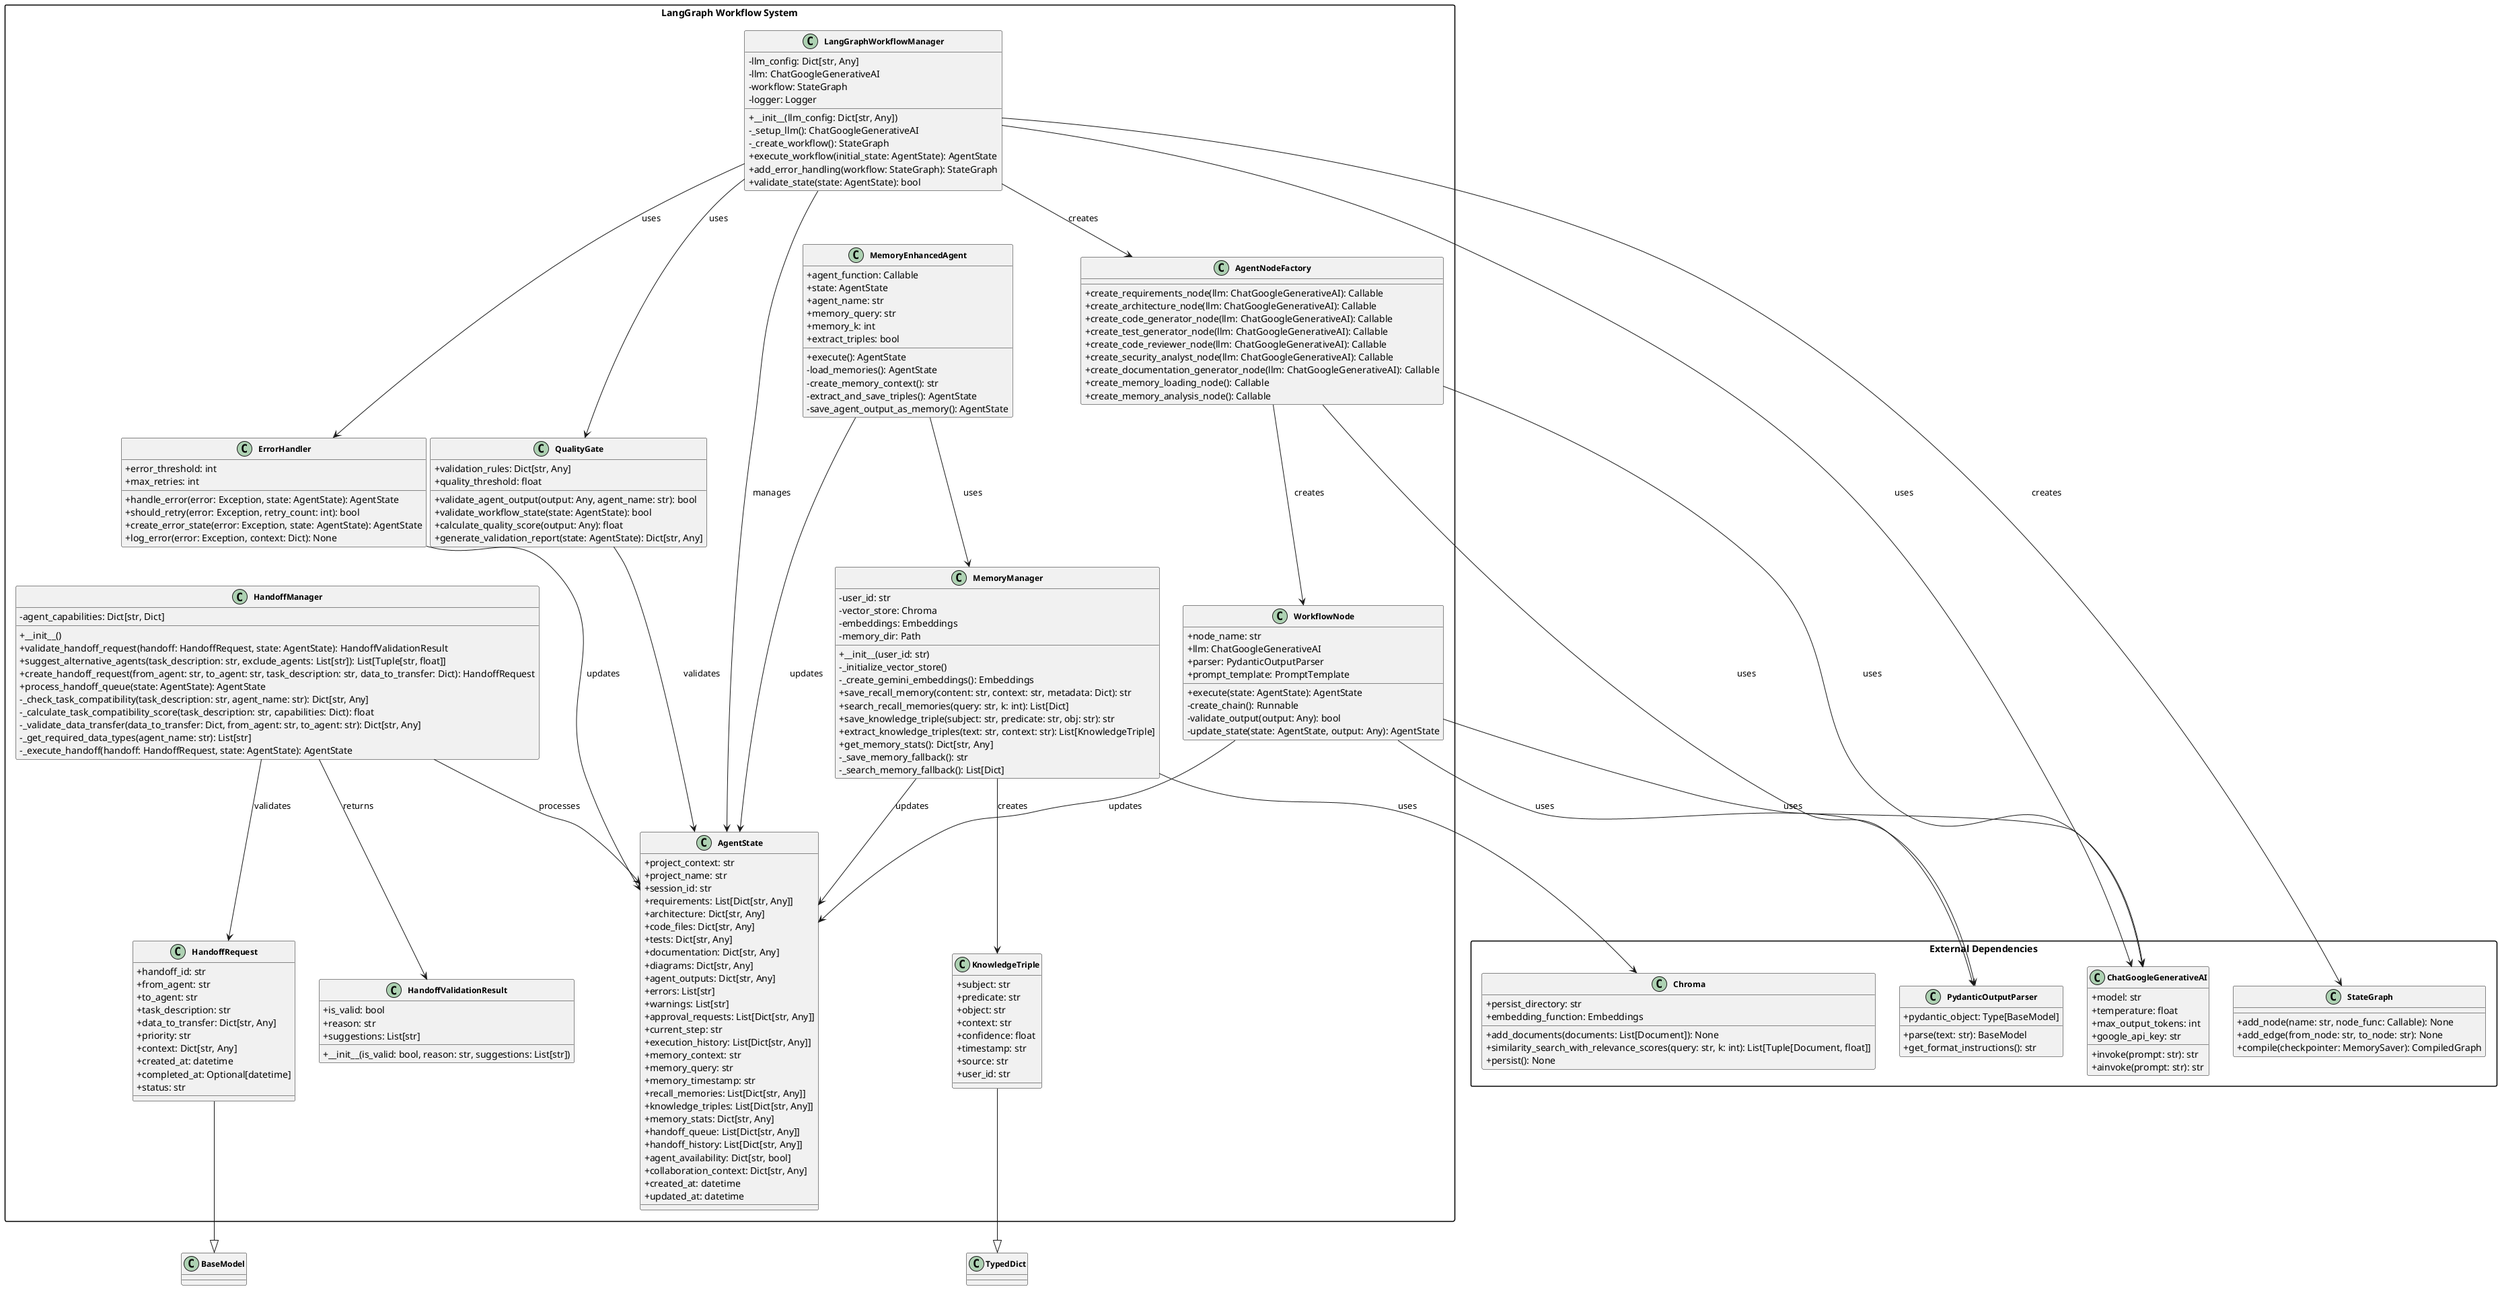 @startuml LangGraph Workflow System - Class Diagram

skinparam classAttributeIconSize 0
skinparam classFontSize 12
skinparam classFontStyle bold
skinparam packageStyle rectangle

package "LangGraph Workflow System" {
    
    class LangGraphWorkflowManager {
        - llm_config: Dict[str, Any]
        - llm: ChatGoogleGenerativeAI
        - workflow: StateGraph
        - logger: Logger
        
        + __init__(llm_config: Dict[str, Any])
        - _setup_llm(): ChatGoogleGenerativeAI
        - _create_workflow(): StateGraph
        + execute_workflow(initial_state: AgentState): AgentState
        + add_error_handling(workflow: StateGraph): StateGraph
        + validate_state(state: AgentState): bool
    }
    
    class AgentState {
        + project_context: str
        + project_name: str
        + session_id: str
        + requirements: List[Dict[str, Any]]
        + architecture: Dict[str, Any]
        + code_files: Dict[str, Any]
        + tests: Dict[str, Any]
        + documentation: Dict[str, Any]
        + diagrams: Dict[str, Any]
        + agent_outputs: Dict[str, Any]
        + errors: List[str]
        + warnings: List[str]
        + approval_requests: List[Dict[str, Any]]
        + current_step: str
        + execution_history: List[Dict[str, Any]]
        + memory_context: str
        + memory_query: str
        + memory_timestamp: str
        + recall_memories: List[Dict[str, Any]]
        + knowledge_triples: List[Dict[str, Any]]
        + memory_stats: Dict[str, Any]
        + handoff_queue: List[Dict[str, Any]]
        + handoff_history: List[Dict[str, Any]]
        + agent_availability: Dict[str, bool]
        + collaboration_context: Dict[str, Any]
        + created_at: datetime
        + updated_at: datetime
    }
    
    class MemoryManager {
        - user_id: str
        - vector_store: Chroma
        - embeddings: Embeddings
        - memory_dir: Path
        
        + __init__(user_id: str)
        - _initialize_vector_store()
        - _create_gemini_embeddings(): Embeddings
        + save_recall_memory(content: str, context: str, metadata: Dict): str
        + search_recall_memories(query: str, k: int): List[Dict]
        + save_knowledge_triple(subject: str, predicate: str, obj: str): str
        + extract_knowledge_triples(text: str, context: str): List[KnowledgeTriple]
        + get_memory_stats(): Dict[str, Any]
        - _save_memory_fallback(): str
        - _search_memory_fallback(): List[Dict]
    }
    
    class HandoffManager {
        - agent_capabilities: Dict[str, Dict]
        
        + __init__()
        + validate_handoff_request(handoff: HandoffRequest, state: AgentState): HandoffValidationResult
        + suggest_alternative_agents(task_description: str, exclude_agents: List[str]): List[Tuple[str, float]]
        + create_handoff_request(from_agent: str, to_agent: str, task_description: str, data_to_transfer: Dict): HandoffRequest
        + process_handoff_queue(state: AgentState): AgentState
        - _check_task_compatibility(task_description: str, agent_name: str): Dict[str, Any]
        - _calculate_task_compatibility_score(task_description: str, capabilities: Dict): float
        - _validate_data_transfer(data_to_transfer: Dict, from_agent: str, to_agent: str): Dict[str, Any]
        - _get_required_data_types(agent_name: str): List[str]
        - _execute_handoff(handoff: HandoffRequest, state: AgentState): AgentState
    }
    
    class HandoffRequest {
        + handoff_id: str
        + from_agent: str
        + to_agent: str
        + task_description: str
        + data_to_transfer: Dict[str, Any]
        + priority: str
        + context: Dict[str, Any]
        + created_at: datetime
        + completed_at: Optional[datetime]
        + status: str
    }
    
    class HandoffValidationResult {
        + is_valid: bool
        + reason: str
        + suggestions: List[str]
        
        + __init__(is_valid: bool, reason: str, suggestions: List[str])
    }
    
    class KnowledgeTriple {
        + subject: str
        + predicate: str
        + object: str
        + context: str
        + confidence: float
        + timestamp: str
        + source: str
        + user_id: str
    }
    
    class MemoryEnhancedAgent {
        + agent_function: Callable
        + state: AgentState
        + agent_name: str
        + memory_query: str
        + memory_k: int
        + extract_triples: bool
        
        + execute(): AgentState
        - load_memories(): AgentState
        - create_memory_context(): str
        - extract_and_save_triples(): AgentState
        - save_agent_output_as_memory(): AgentState
    }
    
    class AgentNodeFactory {
        + create_requirements_node(llm: ChatGoogleGenerativeAI): Callable
        + create_architecture_node(llm: ChatGoogleGenerativeAI): Callable
        + create_code_generator_node(llm: ChatGoogleGenerativeAI): Callable
        + create_test_generator_node(llm: ChatGoogleGenerativeAI): Callable
        + create_code_reviewer_node(llm: ChatGoogleGenerativeAI): Callable
        + create_security_analyst_node(llm: ChatGoogleGenerativeAI): Callable
        + create_documentation_generator_node(llm: ChatGoogleGenerativeAI): Callable
        + create_memory_loading_node(): Callable
        + create_memory_analysis_node(): Callable
    }
    
    class WorkflowNode {
        + node_name: str
        + llm: ChatGoogleGenerativeAI
        + parser: PydanticOutputParser
        + prompt_template: PromptTemplate
        
        + execute(state: AgentState): AgentState
        - create_chain(): Runnable
        - validate_output(output: Any): bool
        - update_state(state: AgentState, output: Any): AgentState
    }
    
    class ErrorHandler {
        + error_threshold: int
        + max_retries: int
        
        + handle_error(error: Exception, state: AgentState): AgentState
        + should_retry(error: Exception, retry_count: int): bool
        + create_error_state(error: Exception, state: AgentState): AgentState
        + log_error(error: Exception, context: Dict): None
    }
    
    class QualityGate {
        + validation_rules: Dict[str, Any]
        + quality_threshold: float
        
        + validate_agent_output(output: Any, agent_name: str): bool
        + validate_workflow_state(state: AgentState): bool
        + calculate_quality_score(output: Any): float
        + generate_validation_report(state: AgentState): Dict[str, Any]
    }
}

package "External Dependencies" {
    class StateGraph {
        + add_node(name: str, node_func: Callable): None
        + add_edge(from_node: str, to_node: str): None
        + compile(checkpointer: MemorySaver): CompiledGraph
    }
    
    class ChatGoogleGenerativeAI {
        + model: str
        + temperature: float
        + max_output_tokens: int
        + google_api_key: str
        
        + invoke(prompt: str): str
        + ainvoke(prompt: str): str
    }
    
    class Chroma {
        + persist_directory: str
        + embedding_function: Embeddings
        
        + add_documents(documents: List[Document]): None
        + similarity_search_with_relevance_scores(query: str, k: int): List[Tuple[Document, float]]
        + persist(): None
    }
    
    class PydanticOutputParser {
        + pydantic_object: Type[BaseModel]
        
        + parse(text: str): BaseModel
        + get_format_instructions(): str
    }
}

' Relationships
LangGraphWorkflowManager --> AgentState : manages
LangGraphWorkflowManager --> StateGraph : creates
LangGraphWorkflowManager --> ChatGoogleGenerativeAI : uses
LangGraphWorkflowManager --> AgentNodeFactory : creates
LangGraphWorkflowManager --> ErrorHandler : uses
LangGraphWorkflowManager --> QualityGate : uses

MemoryManager --> Chroma : uses
MemoryManager --> KnowledgeTriple : creates
MemoryManager --> AgentState : updates

HandoffManager --> HandoffRequest : validates
HandoffManager --> HandoffValidationResult : returns
HandoffManager --> AgentState : processes

MemoryEnhancedAgent --> MemoryManager : uses
MemoryEnhancedAgent --> AgentState : updates

AgentNodeFactory --> WorkflowNode : creates
AgentNodeFactory --> PydanticOutputParser : uses
AgentNodeFactory --> ChatGoogleGenerativeAI : uses

WorkflowNode --> PydanticOutputParser : uses
WorkflowNode --> ChatGoogleGenerativeAI : uses
WorkflowNode --> AgentState : updates

ErrorHandler --> AgentState : updates
QualityGate --> AgentState : validates

' Inheritance
HandoffRequest --|> BaseModel
KnowledgeTriple --|> TypedDict

@enduml
